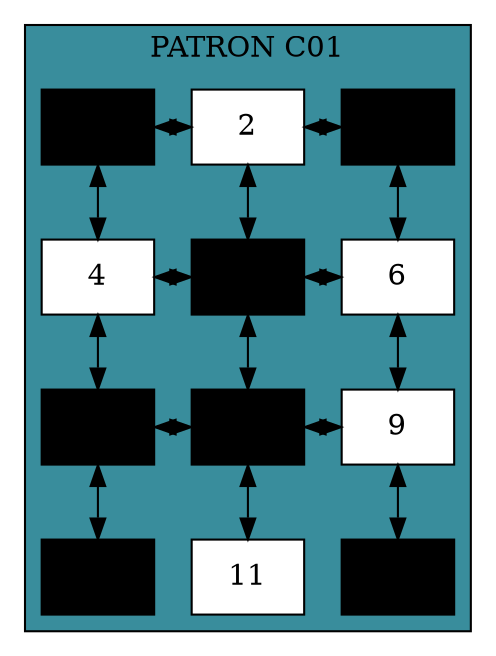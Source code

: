digraph L{node[shape = box fillcolor = "#FFEDBB" style  = filled]subgraph cluster_p{label= "PATRON C01"bgcolor = "#398D9C"edge [dir = "both"]celda1[label= "1", fillcolor =black, group = 2 ];celda2[label= "2", fillcolor =white, group = 2 ];celda3[label= "3", fillcolor =black, group = 2 ];celda4[label= "4", fillcolor =white, group = 2 ];celda5[label= "5", fillcolor =black, group = 2 ];celda6[label= "6", fillcolor =white, group = 2 ];celda7[label= "7", fillcolor =black, group = 2 ];celda8[label= "8", fillcolor =black, group = 2 ];celda9[label= "9", fillcolor =white, group = 2 ];celda10[label= "10", fillcolor =black, group = 2 ];celda11[label= "11", fillcolor =white, group = 2 ];celda12[label= "12", fillcolor =black, group = 2 ];celda1->celda2;celda2->celda3;celda4->celda5;celda5->celda6;celda7->celda8;celda8->celda9;{rank = same;celda1;celda2;celda3;}{rank = same;celda4;celda5;celda6;}{rank = same;celda7;celda8;celda9;}celda1->celda4;celda4->celda7;celda7->celda10;celda2->celda5;celda5->celda8;celda8->celda11;celda3->celda6;celda6->celda9;celda9->celda12;}}